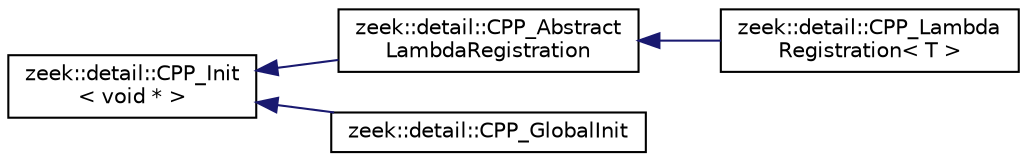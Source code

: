 digraph "Graphical Class Hierarchy"
{
 // LATEX_PDF_SIZE
  edge [fontname="Helvetica",fontsize="10",labelfontname="Helvetica",labelfontsize="10"];
  node [fontname="Helvetica",fontsize="10",shape=record];
  rankdir="LR";
  Node0 [label="zeek::detail::CPP_Init\l\< void * \>",height=0.2,width=0.4,color="black", fillcolor="white", style="filled",URL="$d4/ded/classzeek_1_1detail_1_1CPP__Init.html",tooltip=" "];
  Node0 -> Node1 [dir="back",color="midnightblue",fontsize="10",style="solid",fontname="Helvetica"];
  Node1 [label="zeek::detail::CPP_Abstract\lLambdaRegistration",height=0.2,width=0.4,color="black", fillcolor="white", style="filled",URL="$d5/de3/classzeek_1_1detail_1_1CPP__AbstractLambdaRegistration.html",tooltip=" "];
  Node1 -> Node2 [dir="back",color="midnightblue",fontsize="10",style="solid",fontname="Helvetica"];
  Node2 [label="zeek::detail::CPP_Lambda\lRegistration\< T \>",height=0.2,width=0.4,color="black", fillcolor="white", style="filled",URL="$d5/da5/classzeek_1_1detail_1_1CPP__LambdaRegistration.html",tooltip=" "];
  Node0 -> Node3 [dir="back",color="midnightblue",fontsize="10",style="solid",fontname="Helvetica"];
  Node3 [label="zeek::detail::CPP_GlobalInit",height=0.2,width=0.4,color="black", fillcolor="white", style="filled",URL="$d2/d7e/classzeek_1_1detail_1_1CPP__GlobalInit.html",tooltip=" "];
}
